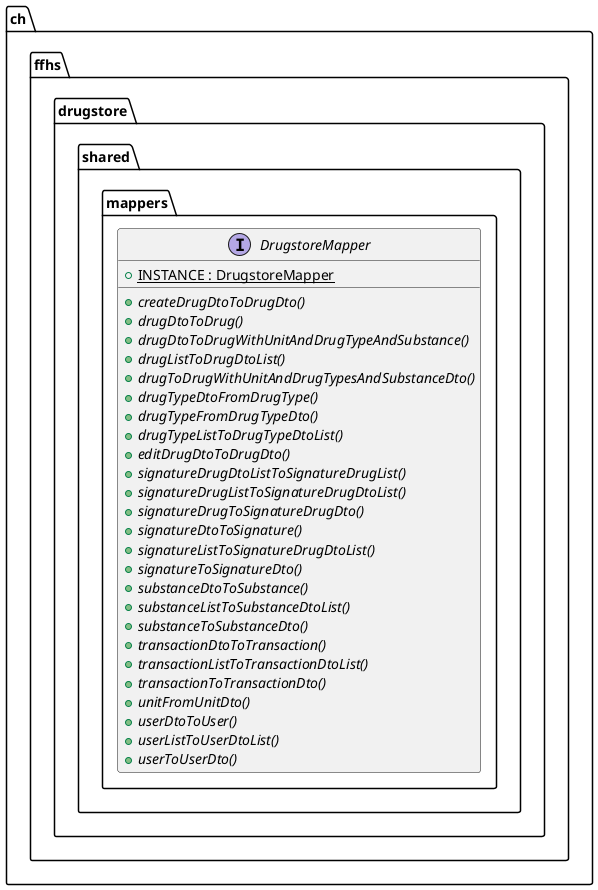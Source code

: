 @startuml

  namespace ch.ffhs.drugstore {
    namespace shared.mappers {
      interface ch.ffhs.drugstore.shared.mappers.DrugstoreMapper {
          {static} + INSTANCE : DrugstoreMapper
          {abstract} + createDrugDtoToDrugDto()
          {abstract} + drugDtoToDrug()
          {abstract} + drugDtoToDrugWithUnitAndDrugTypeAndSubstance()
          {abstract} + drugListToDrugDtoList()
          {abstract} + drugToDrugWithUnitAndDrugTypesAndSubstanceDto()
          {abstract} + drugTypeDtoFromDrugType()
          {abstract} + drugTypeFromDrugTypeDto()
          {abstract} + drugTypeListToDrugTypeDtoList()
          {abstract} + editDrugDtoToDrugDto()
          {abstract} + signatureDrugDtoListToSignatureDrugList()
          {abstract} + signatureDrugListToSignatureDrugDtoList()
          {abstract} + signatureDrugToSignatureDrugDto()
          {abstract} + signatureDtoToSignature()
          {abstract} + signatureListToSignatureDrugDtoList()
          {abstract} + signatureToSignatureDto()
          {abstract} + substanceDtoToSubstance()
          {abstract} + substanceListToSubstanceDtoList()
          {abstract} + substanceToSubstanceDto()
          {abstract} + transactionDtoToTransaction()
          {abstract} + transactionListToTransactionDtoList()
          {abstract} + transactionToTransactionDto()
          {abstract} + unitFromUnitDto()
          {abstract} + userDtoToUser()
          {abstract} + userListToUserDtoList()
          {abstract} + userToUserDto()
      }
    }
  }

@enduml
